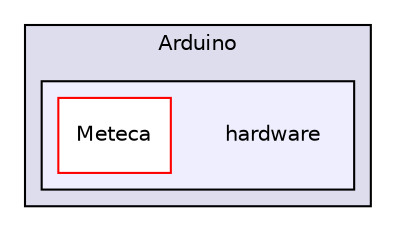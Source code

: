 digraph "hardware" {
  compound=true
  node [ fontsize="10", fontname="Helvetica"];
  edge [ labelfontsize="10", labelfontname="Helvetica"];
  subgraph clusterdir_1ff56a8542c5da85d9f5c9ecf90c3ea3 {
    graph [ bgcolor="#ddddee", pencolor="black", label="Arduino" fontname="Helvetica", fontsize="10", URL="dir_1ff56a8542c5da85d9f5c9ecf90c3ea3.html"]
  subgraph clusterdir_2acb69ac8df26e9e75c66ce3f541f255 {
    graph [ bgcolor="#eeeeff", pencolor="black", label="" URL="dir_2acb69ac8df26e9e75c66ce3f541f255.html"];
    dir_2acb69ac8df26e9e75c66ce3f541f255 [shape=plaintext label="hardware"];
    dir_6aa90f7f71e3cf5d2afdea9f35a5777d [shape=box label="Meteca" color="red" fillcolor="white" style="filled" URL="dir_6aa90f7f71e3cf5d2afdea9f35a5777d.html"];
  }
  }
}
